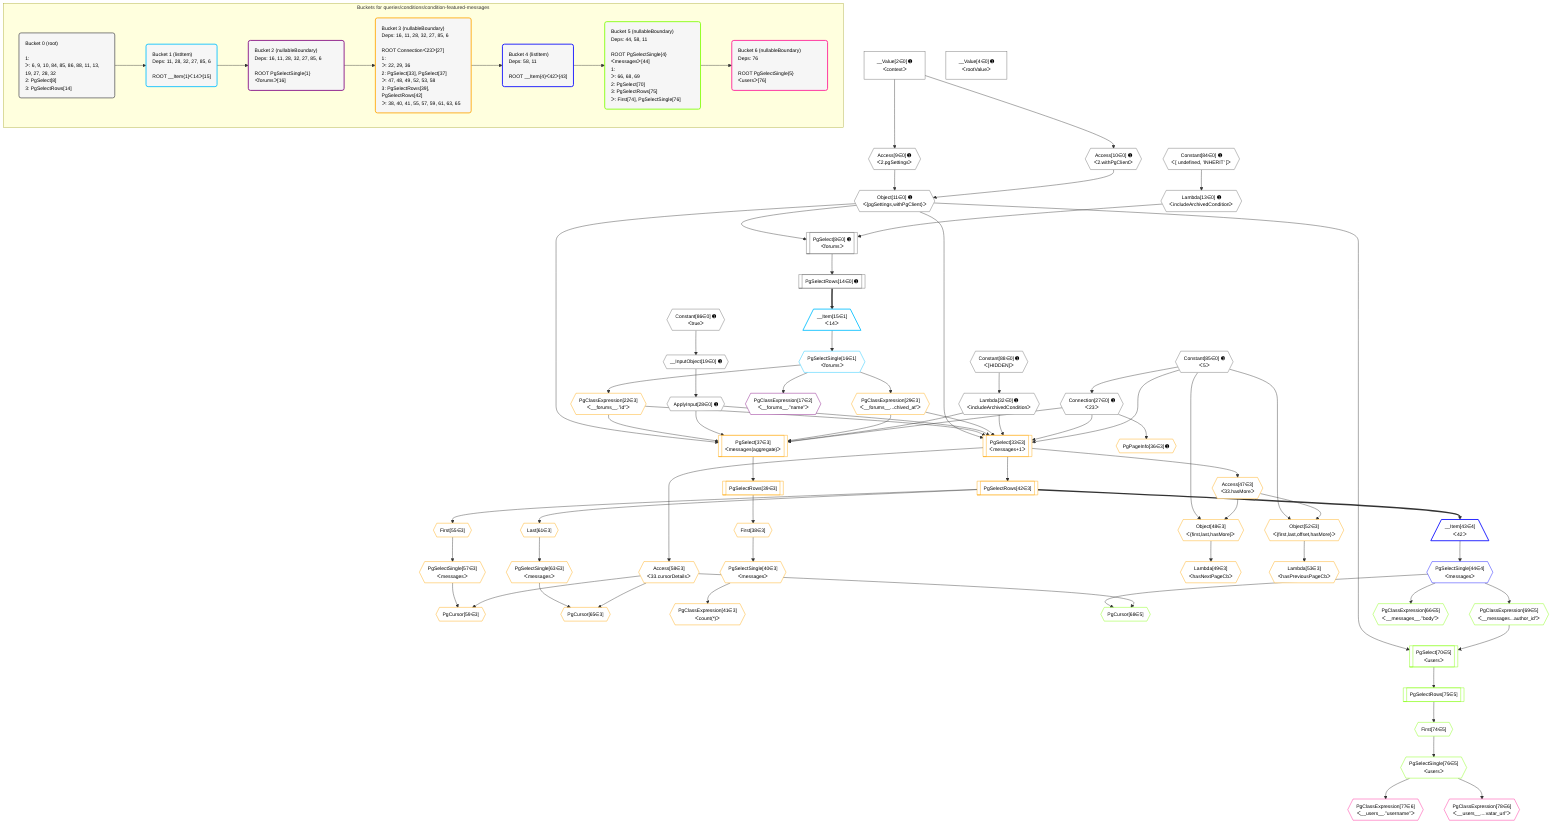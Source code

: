 %%{init: {'themeVariables': { 'fontSize': '12px'}}}%%
graph TD
    classDef path fill:#eee,stroke:#000,color:#000
    classDef plan fill:#fff,stroke-width:1px,color:#000
    classDef itemplan fill:#fff,stroke-width:2px,color:#000
    classDef unbatchedplan fill:#dff,stroke-width:1px,color:#000
    classDef sideeffectplan fill:#fcc,stroke-width:2px,color:#000
    classDef bucket fill:#f6f6f6,color:#000,stroke-width:2px,text-align:left

    subgraph "Buckets for queries/conditions/condition-featured-messages"
    Bucket0("Bucket 0 (root)<br /><br />1: <br />ᐳ: 6, 9, 10, 84, 85, 86, 88, 11, 13, 19, 27, 28, 32<br />2: PgSelect[8]<br />3: PgSelectRows[14]"):::bucket
    Bucket1("Bucket 1 (listItem)<br />Deps: 11, 28, 32, 27, 85, 6<br /><br />ROOT __Item{1}ᐸ14ᐳ[15]"):::bucket
    Bucket2("Bucket 2 (nullableBoundary)<br />Deps: 16, 11, 28, 32, 27, 85, 6<br /><br />ROOT PgSelectSingle{1}ᐸforumsᐳ[16]"):::bucket
    Bucket3("Bucket 3 (nullableBoundary)<br />Deps: 16, 11, 28, 32, 27, 85, 6<br /><br />ROOT Connectionᐸ23ᐳ[27]<br />1: <br />ᐳ: 22, 29, 36<br />2: PgSelect[33], PgSelect[37]<br />ᐳ: 47, 48, 49, 52, 53, 58<br />3: PgSelectRows[39], PgSelectRows[42]<br />ᐳ: 38, 40, 41, 55, 57, 59, 61, 63, 65"):::bucket
    Bucket4("Bucket 4 (listItem)<br />Deps: 58, 11<br /><br />ROOT __Item{4}ᐸ42ᐳ[43]"):::bucket
    Bucket5("Bucket 5 (nullableBoundary)<br />Deps: 44, 58, 11<br /><br />ROOT PgSelectSingle{4}ᐸmessagesᐳ[44]<br />1: <br />ᐳ: 66, 68, 69<br />2: PgSelect[70]<br />3: PgSelectRows[75]<br />ᐳ: First[74], PgSelectSingle[76]"):::bucket
    Bucket6("Bucket 6 (nullableBoundary)<br />Deps: 76<br /><br />ROOT PgSelectSingle{5}ᐸusersᐳ[76]"):::bucket
    end
    Bucket0 --> Bucket1
    Bucket1 --> Bucket2
    Bucket2 --> Bucket3
    Bucket3 --> Bucket4
    Bucket4 --> Bucket5
    Bucket5 --> Bucket6

    %% plan dependencies
    PgSelect8[["PgSelect[8∈0] ➊<br />ᐸforumsᐳ"]]:::plan
    Object11{{"Object[11∈0] ➊<br />ᐸ{pgSettings,withPgClient}ᐳ"}}:::plan
    Lambda13{{"Lambda[13∈0] ➊<br />ᐸincludeArchivedConditionᐳ"}}:::plan
    Object11 & Lambda13 --> PgSelect8
    Access9{{"Access[9∈0] ➊<br />ᐸ2.pgSettingsᐳ"}}:::plan
    Access10{{"Access[10∈0] ➊<br />ᐸ2.withPgClientᐳ"}}:::plan
    Access9 & Access10 --> Object11
    __Value2["__Value[2∈0] ➊<br />ᐸcontextᐳ"]:::plan
    __Value2 --> Access9
    __Value2 --> Access10
    Constant84{{"Constant[84∈0] ➊<br />ᐸ[ undefined, 'INHERIT' ]ᐳ"}}:::plan
    Constant84 --> Lambda13
    PgSelectRows14[["PgSelectRows[14∈0] ➊"]]:::plan
    PgSelect8 --> PgSelectRows14
    __InputObject19{{"__InputObject[19∈0] ➊"}}:::plan
    Constant86{{"Constant[86∈0] ➊<br />ᐸtrueᐳ"}}:::plan
    Constant86 --> __InputObject19
    Connection27{{"Connection[27∈0] ➊<br />ᐸ23ᐳ"}}:::plan
    Constant85{{"Constant[85∈0] ➊<br />ᐸ5ᐳ"}}:::plan
    Constant85 --> Connection27
    ApplyInput28{{"ApplyInput[28∈0] ➊"}}:::plan
    __InputObject19 --> ApplyInput28
    Lambda32{{"Lambda[32∈0] ➊<br />ᐸincludeArchivedConditionᐳ"}}:::plan
    Constant88{{"Constant[88∈0] ➊<br />ᐸ[HIDDEN]ᐳ"}}:::plan
    Constant88 --> Lambda32
    __Value4["__Value[4∈0] ➊<br />ᐸrootValueᐳ"]:::plan
    __Item15[/"__Item[15∈1]<br />ᐸ14ᐳ"\]:::itemplan
    PgSelectRows14 ==> __Item15
    PgSelectSingle16{{"PgSelectSingle[16∈1]<br />ᐸforumsᐳ"}}:::plan
    __Item15 --> PgSelectSingle16
    PgClassExpression17{{"PgClassExpression[17∈2]<br />ᐸ__forums__.”name”ᐳ"}}:::plan
    PgSelectSingle16 --> PgClassExpression17
    PgSelect33[["PgSelect[33∈3]<br />ᐸmessages+1ᐳ"]]:::plan
    PgClassExpression22{{"PgClassExpression[22∈3]<br />ᐸ__forums__.”id”ᐳ"}}:::plan
    PgClassExpression29{{"PgClassExpression[29∈3]<br />ᐸ__forums__...chived_at”ᐳ"}}:::plan
    Object11 & PgClassExpression22 & ApplyInput28 & PgClassExpression29 & Lambda32 & Connection27 & Constant85 --> PgSelect33
    PgSelect37[["PgSelect[37∈3]<br />ᐸmessages(aggregate)ᐳ"]]:::plan
    Object11 & PgClassExpression22 & ApplyInput28 & PgClassExpression29 & Lambda32 & Connection27 --> PgSelect37
    Object52{{"Object[52∈3]<br />ᐸ{first,last,offset,hasMore}ᐳ"}}:::plan
    Access47{{"Access[47∈3]<br />ᐸ33.hasMoreᐳ"}}:::plan
    Constant85 & Access47 --> Object52
    Object48{{"Object[48∈3]<br />ᐸ{first,last,hasMore}ᐳ"}}:::plan
    Constant85 & Access47 --> Object48
    PgCursor59{{"PgCursor[59∈3]"}}:::plan
    PgSelectSingle57{{"PgSelectSingle[57∈3]<br />ᐸmessagesᐳ"}}:::plan
    Access58{{"Access[58∈3]<br />ᐸ33.cursorDetailsᐳ"}}:::plan
    PgSelectSingle57 & Access58 --> PgCursor59
    PgCursor65{{"PgCursor[65∈3]"}}:::plan
    PgSelectSingle63{{"PgSelectSingle[63∈3]<br />ᐸmessagesᐳ"}}:::plan
    PgSelectSingle63 & Access58 --> PgCursor65
    PgSelectSingle16 --> PgClassExpression22
    PgSelectSingle16 --> PgClassExpression29
    PgPageInfo36{{"PgPageInfo[36∈3] ➊"}}:::plan
    Connection27 --> PgPageInfo36
    First38{{"First[38∈3]"}}:::plan
    PgSelectRows39[["PgSelectRows[39∈3]"]]:::plan
    PgSelectRows39 --> First38
    PgSelect37 --> PgSelectRows39
    PgSelectSingle40{{"PgSelectSingle[40∈3]<br />ᐸmessagesᐳ"}}:::plan
    First38 --> PgSelectSingle40
    PgClassExpression41{{"PgClassExpression[41∈3]<br />ᐸcount(*)ᐳ"}}:::plan
    PgSelectSingle40 --> PgClassExpression41
    PgSelectRows42[["PgSelectRows[42∈3]"]]:::plan
    PgSelect33 --> PgSelectRows42
    PgSelect33 --> Access47
    Lambda49{{"Lambda[49∈3]<br />ᐸhasNextPageCbᐳ"}}:::plan
    Object48 --> Lambda49
    Lambda53{{"Lambda[53∈3]<br />ᐸhasPreviousPageCbᐳ"}}:::plan
    Object52 --> Lambda53
    First55{{"First[55∈3]"}}:::plan
    PgSelectRows42 --> First55
    First55 --> PgSelectSingle57
    PgSelect33 --> Access58
    Last61{{"Last[61∈3]"}}:::plan
    PgSelectRows42 --> Last61
    Last61 --> PgSelectSingle63
    __Item43[/"__Item[43∈4]<br />ᐸ42ᐳ"\]:::itemplan
    PgSelectRows42 ==> __Item43
    PgSelectSingle44{{"PgSelectSingle[44∈4]<br />ᐸmessagesᐳ"}}:::plan
    __Item43 --> PgSelectSingle44
    PgCursor68{{"PgCursor[68∈5]"}}:::plan
    PgSelectSingle44 & Access58 --> PgCursor68
    PgSelect70[["PgSelect[70∈5]<br />ᐸusersᐳ"]]:::plan
    PgClassExpression69{{"PgClassExpression[69∈5]<br />ᐸ__messages...author_id”ᐳ"}}:::plan
    Object11 & PgClassExpression69 --> PgSelect70
    PgClassExpression66{{"PgClassExpression[66∈5]<br />ᐸ__messages__.”body”ᐳ"}}:::plan
    PgSelectSingle44 --> PgClassExpression66
    PgSelectSingle44 --> PgClassExpression69
    First74{{"First[74∈5]"}}:::plan
    PgSelectRows75[["PgSelectRows[75∈5]"]]:::plan
    PgSelectRows75 --> First74
    PgSelect70 --> PgSelectRows75
    PgSelectSingle76{{"PgSelectSingle[76∈5]<br />ᐸusersᐳ"}}:::plan
    First74 --> PgSelectSingle76
    PgClassExpression77{{"PgClassExpression[77∈6]<br />ᐸ__users__.”username”ᐳ"}}:::plan
    PgSelectSingle76 --> PgClassExpression77
    PgClassExpression78{{"PgClassExpression[78∈6]<br />ᐸ__users__....vatar_url”ᐳ"}}:::plan
    PgSelectSingle76 --> PgClassExpression78

    %% define steps
    classDef bucket0 stroke:#696969
    class Bucket0,__Value2,__Value4,PgSelect8,Access9,Access10,Object11,Lambda13,PgSelectRows14,__InputObject19,Connection27,ApplyInput28,Lambda32,Constant84,Constant85,Constant86,Constant88 bucket0
    classDef bucket1 stroke:#00bfff
    class Bucket1,__Item15,PgSelectSingle16 bucket1
    classDef bucket2 stroke:#7f007f
    class Bucket2,PgClassExpression17 bucket2
    classDef bucket3 stroke:#ffa500
    class Bucket3,PgClassExpression22,PgClassExpression29,PgSelect33,PgPageInfo36,PgSelect37,First38,PgSelectRows39,PgSelectSingle40,PgClassExpression41,PgSelectRows42,Access47,Object48,Lambda49,Object52,Lambda53,First55,PgSelectSingle57,Access58,PgCursor59,Last61,PgSelectSingle63,PgCursor65 bucket3
    classDef bucket4 stroke:#0000ff
    class Bucket4,__Item43,PgSelectSingle44 bucket4
    classDef bucket5 stroke:#7fff00
    class Bucket5,PgClassExpression66,PgCursor68,PgClassExpression69,PgSelect70,First74,PgSelectRows75,PgSelectSingle76 bucket5
    classDef bucket6 stroke:#ff1493
    class Bucket6,PgClassExpression77,PgClassExpression78 bucket6
